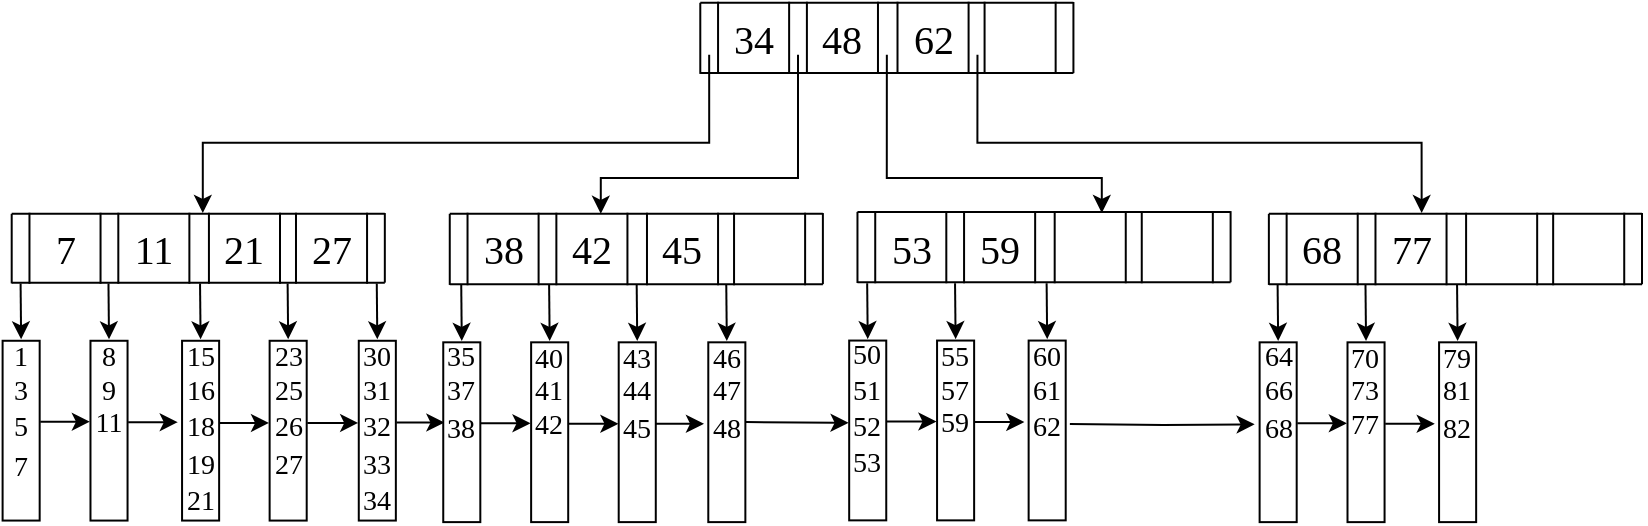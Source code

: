 <?xml version="1.0" encoding="UTF-8"?>
<mxfile version="23.0.2" type="browser">
  <diagram name="第 1 页" id="uVkd4KvrKCw7aUiNvQXj">
    <mxGraphModel dx="901" dy="629" grid="1" gridSize="10" guides="1" tooltips="1" connect="1" arrows="1" fold="1" page="1" pageScale="1" pageWidth="827" pageHeight="1169" math="0" shadow="0">
      <root>
        <mxCell id="0" />
        <mxCell id="1" parent="0" />
        <mxCell id="_YOE5mqV0CH9EQmjLfuh-642" value="" style="group" vertex="1" connectable="0" parent="1">
          <mxGeometry x="7" y="230" width="820" height="260.058" as="geometry" />
        </mxCell>
        <mxCell id="_YOE5mqV0CH9EQmjLfuh-383" value="&lt;font style=&quot;font-size: 20px;&quot; face=&quot;Times New Roman&quot;&gt;53&lt;/font&gt;" style="shape=partialRectangle;whiteSpace=wrap;html=1;top=0;bottom=0;fillColor=none;" vertex="1" parent="_YOE5mqV0CH9EQmjLfuh-642">
          <mxGeometry x="436.617" y="104.943" width="35.536" height="35.174" as="geometry" />
        </mxCell>
        <mxCell id="_YOE5mqV0CH9EQmjLfuh-384" value="&lt;font style=&quot;font-size: 20px;&quot; face=&quot;Times New Roman&quot;&gt;59&lt;/font&gt;" style="shape=partialRectangle;whiteSpace=wrap;html=1;top=0;bottom=0;fillColor=none;" vertex="1" parent="_YOE5mqV0CH9EQmjLfuh-642">
          <mxGeometry x="481.037" y="104.943" width="35.536" height="35.174" as="geometry" />
        </mxCell>
        <mxCell id="_YOE5mqV0CH9EQmjLfuh-385" value="" style="shape=partialRectangle;whiteSpace=wrap;html=1;top=0;bottom=0;fillColor=none;" vertex="1" parent="_YOE5mqV0CH9EQmjLfuh-642">
          <mxGeometry x="526.346" y="104.943" width="35.536" height="35.174" as="geometry" />
        </mxCell>
        <mxCell id="_YOE5mqV0CH9EQmjLfuh-386" value="" style="shape=partialRectangle;whiteSpace=wrap;html=1;top=0;bottom=0;fillColor=none;" vertex="1" parent="_YOE5mqV0CH9EQmjLfuh-642">
          <mxGeometry x="569.878" y="104.943" width="35.536" height="35.174" as="geometry" />
        </mxCell>
        <mxCell id="_YOE5mqV0CH9EQmjLfuh-387" value="" style="endArrow=none;html=1;rounded=0;exitX=0;exitY=0;exitDx=0;exitDy=0;entryX=1;entryY=0;entryDx=0;entryDy=0;" edge="1" parent="_YOE5mqV0CH9EQmjLfuh-642">
          <mxGeometry width="50" height="50" relative="1" as="geometry">
            <mxPoint x="427.733" y="104.943" as="sourcePoint" />
            <mxPoint x="614.298" y="104.943" as="targetPoint" />
          </mxGeometry>
        </mxCell>
        <mxCell id="_YOE5mqV0CH9EQmjLfuh-388" value="" style="endArrow=none;html=1;rounded=0;exitX=0;exitY=1;exitDx=0;exitDy=0;" edge="1" parent="_YOE5mqV0CH9EQmjLfuh-642">
          <mxGeometry width="50" height="50" relative="1" as="geometry">
            <mxPoint x="427.733" y="140.117" as="sourcePoint" />
            <mxPoint x="614.298" y="140.117" as="targetPoint" />
          </mxGeometry>
        </mxCell>
        <mxCell id="_YOE5mqV0CH9EQmjLfuh-389" value="" style="endArrow=none;html=1;rounded=0;" edge="1" parent="_YOE5mqV0CH9EQmjLfuh-642">
          <mxGeometry width="50" height="50" relative="1" as="geometry">
            <mxPoint x="427.733" y="104.943" as="sourcePoint" />
            <mxPoint x="427.733" y="140.5" as="targetPoint" />
          </mxGeometry>
        </mxCell>
        <mxCell id="_YOE5mqV0CH9EQmjLfuh-390" value="" style="endArrow=none;html=1;rounded=0;" edge="1" parent="_YOE5mqV0CH9EQmjLfuh-642">
          <mxGeometry width="50" height="50" relative="1" as="geometry">
            <mxPoint x="614.298" y="104.556" as="sourcePoint" />
            <mxPoint x="614.298" y="140.113" as="targetPoint" />
          </mxGeometry>
        </mxCell>
        <mxCell id="_YOE5mqV0CH9EQmjLfuh-391" value="&lt;font style=&quot;font-size: 20px;&quot; face=&quot;Times New Roman&quot;&gt;68&lt;/font&gt;" style="shape=partialRectangle;whiteSpace=wrap;html=1;top=0;bottom=0;fillColor=none;" vertex="1" parent="_YOE5mqV0CH9EQmjLfuh-642">
          <mxGeometry x="642.319" y="105.91" width="35.536" height="35.174" as="geometry" />
        </mxCell>
        <mxCell id="_YOE5mqV0CH9EQmjLfuh-392" value="&lt;font style=&quot;font-size: 20px;&quot; face=&quot;Times New Roman&quot;&gt;77&lt;/font&gt;" style="shape=partialRectangle;whiteSpace=wrap;html=1;top=0;bottom=0;fillColor=none;" vertex="1" parent="_YOE5mqV0CH9EQmjLfuh-642">
          <mxGeometry x="686.739" y="105.91" width="35.536" height="35.174" as="geometry" />
        </mxCell>
        <mxCell id="_YOE5mqV0CH9EQmjLfuh-393" value="" style="shape=partialRectangle;whiteSpace=wrap;html=1;top=0;bottom=0;fillColor=none;" vertex="1" parent="_YOE5mqV0CH9EQmjLfuh-642">
          <mxGeometry x="732.048" y="105.91" width="35.536" height="35.174" as="geometry" />
        </mxCell>
        <mxCell id="_YOE5mqV0CH9EQmjLfuh-394" value="" style="shape=partialRectangle;whiteSpace=wrap;html=1;top=0;bottom=0;fillColor=none;" vertex="1" parent="_YOE5mqV0CH9EQmjLfuh-642">
          <mxGeometry x="775.58" y="105.91" width="35.536" height="35.174" as="geometry" />
        </mxCell>
        <mxCell id="_YOE5mqV0CH9EQmjLfuh-395" value="" style="endArrow=none;html=1;rounded=0;exitX=0;exitY=0;exitDx=0;exitDy=0;entryX=1;entryY=0;entryDx=0;entryDy=0;" edge="1" parent="_YOE5mqV0CH9EQmjLfuh-642">
          <mxGeometry width="50" height="50" relative="1" as="geometry">
            <mxPoint x="633.434" y="105.91" as="sourcePoint" />
            <mxPoint x="820.0" y="105.91" as="targetPoint" />
          </mxGeometry>
        </mxCell>
        <mxCell id="_YOE5mqV0CH9EQmjLfuh-396" value="" style="endArrow=none;html=1;rounded=0;exitX=0;exitY=1;exitDx=0;exitDy=0;" edge="1" parent="_YOE5mqV0CH9EQmjLfuh-642">
          <mxGeometry width="50" height="50" relative="1" as="geometry">
            <mxPoint x="633.434" y="141.084" as="sourcePoint" />
            <mxPoint x="820.0" y="141.084" as="targetPoint" />
          </mxGeometry>
        </mxCell>
        <mxCell id="_YOE5mqV0CH9EQmjLfuh-397" value="" style="endArrow=none;html=1;rounded=0;" edge="1" parent="_YOE5mqV0CH9EQmjLfuh-642">
          <mxGeometry width="50" height="50" relative="1" as="geometry">
            <mxPoint x="633.434" y="105.91" as="sourcePoint" />
            <mxPoint x="633.434" y="141.467" as="targetPoint" />
          </mxGeometry>
        </mxCell>
        <mxCell id="_YOE5mqV0CH9EQmjLfuh-398" value="" style="endArrow=none;html=1;rounded=0;" edge="1" parent="_YOE5mqV0CH9EQmjLfuh-642">
          <mxGeometry width="50" height="50" relative="1" as="geometry">
            <mxPoint x="820.0" y="105.523" as="sourcePoint" />
            <mxPoint x="820.0" y="141.081" as="targetPoint" />
          </mxGeometry>
        </mxCell>
        <mxCell id="_YOE5mqV0CH9EQmjLfuh-399" style="edgeStyle=orthogonalEdgeStyle;rounded=0;orthogonalLoop=1;jettySize=auto;html=1;" edge="1" parent="_YOE5mqV0CH9EQmjLfuh-642">
          <mxGeometry relative="1" as="geometry">
            <mxPoint x="353.586" y="26.381" as="sourcePoint" />
            <mxPoint x="100.39" y="105.523" as="targetPoint" />
            <Array as="points">
              <mxPoint x="353.586" y="70.349" />
              <mxPoint x="100.39" y="70.349" />
              <mxPoint x="100.39" y="105.523" />
            </Array>
          </mxGeometry>
        </mxCell>
        <mxCell id="_YOE5mqV0CH9EQmjLfuh-400" style="edgeStyle=orthogonalEdgeStyle;rounded=0;orthogonalLoop=1;jettySize=auto;html=1;entryX=0.5;entryY=0;entryDx=0;entryDy=0;" edge="1" parent="_YOE5mqV0CH9EQmjLfuh-642">
          <mxGeometry relative="1" as="geometry">
            <mxPoint x="398.007" y="26.381" as="sourcePoint" />
            <mxPoint x="299.393" y="105.91" as="targetPoint" />
            <Array as="points">
              <mxPoint x="398.007" y="87.936" />
              <mxPoint x="299.393" y="87.936" />
            </Array>
          </mxGeometry>
        </mxCell>
        <mxCell id="_YOE5mqV0CH9EQmjLfuh-589" style="edgeStyle=orthogonalEdgeStyle;rounded=0;orthogonalLoop=1;jettySize=auto;html=1;exitX=1;exitY=0.25;exitDx=0;exitDy=0;entryX=0;entryY=0.25;entryDx=0;entryDy=0;" edge="1" parent="_YOE5mqV0CH9EQmjLfuh-642">
          <mxGeometry relative="1" as="geometry">
            <mxPoint x="197.226" y="210.274" as="sourcePoint" />
            <mxPoint x="221.213" y="211.048" as="targetPoint" />
          </mxGeometry>
        </mxCell>
        <mxCell id="_YOE5mqV0CH9EQmjLfuh-512" value="" style="rounded=0;whiteSpace=wrap;html=1;rotation=90;container=0;" vertex="1" parent="_YOE5mqV0CH9EQmjLfuh-642">
          <mxGeometry x="98.133" y="205.066" width="89.898" height="18.537" as="geometry" />
        </mxCell>
        <mxCell id="_YOE5mqV0CH9EQmjLfuh-513" value="&lt;font style=&quot;font-size: 14px;&quot; face=&quot;Times New Roman&quot;&gt;23&lt;/font&gt;" style="text;html=1;strokeColor=none;fillColor=none;align=center;verticalAlign=middle;whiteSpace=wrap;rounded=0;container=0;" vertex="1" parent="_YOE5mqV0CH9EQmjLfuh-642">
          <mxGeometry x="133.519" y="169.663" width="19.136" height="17.666" as="geometry" />
        </mxCell>
        <mxCell id="_YOE5mqV0CH9EQmjLfuh-514" value="&lt;font style=&quot;font-size: 14px;&quot; face=&quot;Times New Roman&quot;&gt;25&lt;/font&gt;" style="text;html=1;strokeColor=none;fillColor=none;align=center;verticalAlign=middle;whiteSpace=wrap;rounded=0;container=0;" vertex="1" parent="_YOE5mqV0CH9EQmjLfuh-642">
          <mxGeometry x="133.519" y="185.466" width="19.136" height="18.44" as="geometry" />
        </mxCell>
        <mxCell id="_YOE5mqV0CH9EQmjLfuh-515" value="" style="endArrow=classic;html=1;rounded=0;entryX=0.5;entryY=0;entryDx=0;entryDy=0;" edge="1" parent="_YOE5mqV0CH9EQmjLfuh-642">
          <mxGeometry width="50" height="50" relative="1" as="geometry">
            <mxPoint x="142.811" y="140.697" as="sourcePoint" />
            <mxPoint x="143.087" y="168.679" as="targetPoint" />
          </mxGeometry>
        </mxCell>
        <mxCell id="_YOE5mqV0CH9EQmjLfuh-516" value="&lt;font style=&quot;font-size: 14px;&quot; face=&quot;Times New Roman&quot;&gt;27&lt;/font&gt;" style="text;html=1;strokeColor=none;fillColor=none;align=center;verticalAlign=middle;whiteSpace=wrap;rounded=0;container=0;" vertex="1" parent="_YOE5mqV0CH9EQmjLfuh-642">
          <mxGeometry x="133.519" y="222.346" width="19.136" height="18.44" as="geometry" />
        </mxCell>
        <mxCell id="_YOE5mqV0CH9EQmjLfuh-517" value="&lt;font style=&quot;font-size: 14px;&quot; face=&quot;Times New Roman&quot;&gt;26&lt;/font&gt;" style="text;html=1;strokeColor=none;fillColor=none;align=center;verticalAlign=middle;whiteSpace=wrap;rounded=0;container=0;" vertex="1" parent="_YOE5mqV0CH9EQmjLfuh-642">
          <mxGeometry x="133.519" y="203.906" width="19.136" height="18.44" as="geometry" />
        </mxCell>
        <mxCell id="_YOE5mqV0CH9EQmjLfuh-534" value="" style="endArrow=classic;html=1;rounded=0;entryX=0;entryY=0.5;entryDx=0;entryDy=0;exitX=1;exitY=0.5;exitDx=0;exitDy=0;" edge="1" parent="_YOE5mqV0CH9EQmjLfuh-642">
          <mxGeometry width="50" height="50" relative="1" as="geometry">
            <mxPoint x="108.865" y="210.488" as="sourcePoint" />
            <mxPoint x="133.519" y="210.488" as="targetPoint" />
          </mxGeometry>
        </mxCell>
        <mxCell id="_YOE5mqV0CH9EQmjLfuh-535" value="" style="endArrow=classic;html=1;rounded=0;entryX=0;entryY=0.5;entryDx=0;entryDy=0;exitX=1;exitY=0.5;exitDx=0;exitDy=0;" edge="1" parent="_YOE5mqV0CH9EQmjLfuh-642">
          <mxGeometry width="50" height="50" relative="1" as="geometry">
            <mxPoint x="152.655" y="210.488" as="sourcePoint" />
            <mxPoint x="178.09" y="210.488" as="targetPoint" />
          </mxGeometry>
        </mxCell>
        <mxCell id="_YOE5mqV0CH9EQmjLfuh-366" value="&lt;font face=&quot;Times New Roman&quot; style=&quot;font-size: 20px;&quot;&gt;7&lt;/font&gt;" style="shape=partialRectangle;whiteSpace=wrap;html=1;top=0;bottom=0;fillColor=none;container=0;" vertex="1" parent="_YOE5mqV0CH9EQmjLfuh-642">
          <mxGeometry x="13.735" y="105.902" width="35.536" height="34.421" as="geometry" />
        </mxCell>
        <mxCell id="_YOE5mqV0CH9EQmjLfuh-367" value="&lt;font style=&quot;font-size: 20px;&quot; face=&quot;Times New Roman&quot;&gt;11&lt;/font&gt;" style="shape=partialRectangle;whiteSpace=wrap;html=1;top=0;bottom=0;fillColor=none;container=0;" vertex="1" parent="_YOE5mqV0CH9EQmjLfuh-642">
          <mxGeometry x="58.155" y="105.902" width="35.536" height="34.421" as="geometry" />
        </mxCell>
        <mxCell id="_YOE5mqV0CH9EQmjLfuh-368" value="&lt;font style=&quot;font-size: 20px;&quot; face=&quot;Times New Roman&quot;&gt;21&lt;/font&gt;" style="shape=partialRectangle;whiteSpace=wrap;html=1;top=0;bottom=0;fillColor=none;container=0;" vertex="1" parent="_YOE5mqV0CH9EQmjLfuh-642">
          <mxGeometry x="103.464" y="105.902" width="35.536" height="34.421" as="geometry" />
        </mxCell>
        <mxCell id="_YOE5mqV0CH9EQmjLfuh-369" value="&lt;font face=&quot;Times New Roman&quot; style=&quot;font-size: 20px;&quot;&gt;27&lt;/font&gt;" style="shape=partialRectangle;whiteSpace=wrap;html=1;top=0;bottom=0;fillColor=none;container=0;" vertex="1" parent="_YOE5mqV0CH9EQmjLfuh-642">
          <mxGeometry x="146.996" y="105.902" width="35.536" height="34.421" as="geometry" />
        </mxCell>
        <mxCell id="_YOE5mqV0CH9EQmjLfuh-370" value="" style="endArrow=none;html=1;rounded=0;exitX=0;exitY=0;exitDx=0;exitDy=0;entryX=1;entryY=0;entryDx=0;entryDy=0;" edge="1" parent="_YOE5mqV0CH9EQmjLfuh-642">
          <mxGeometry width="50" height="50" relative="1" as="geometry">
            <mxPoint x="4.851" y="105.902" as="sourcePoint" />
            <mxPoint x="191.416" y="105.902" as="targetPoint" />
          </mxGeometry>
        </mxCell>
        <mxCell id="_YOE5mqV0CH9EQmjLfuh-371" value="" style="endArrow=none;html=1;rounded=0;exitX=0;exitY=1;exitDx=0;exitDy=0;" edge="1" parent="_YOE5mqV0CH9EQmjLfuh-642">
          <mxGeometry width="50" height="50" relative="1" as="geometry">
            <mxPoint x="4.851" y="140.322" as="sourcePoint" />
            <mxPoint x="191.416" y="140.322" as="targetPoint" />
          </mxGeometry>
        </mxCell>
        <mxCell id="_YOE5mqV0CH9EQmjLfuh-372" value="" style="endArrow=none;html=1;rounded=0;" edge="1" parent="_YOE5mqV0CH9EQmjLfuh-642">
          <mxGeometry width="50" height="50" relative="1" as="geometry">
            <mxPoint x="4.851" y="105.902" as="sourcePoint" />
            <mxPoint x="4.851" y="140.697" as="targetPoint" />
          </mxGeometry>
        </mxCell>
        <mxCell id="_YOE5mqV0CH9EQmjLfuh-373" value="" style="endArrow=none;html=1;rounded=0;" edge="1" parent="_YOE5mqV0CH9EQmjLfuh-642">
          <mxGeometry width="50" height="50" relative="1" as="geometry">
            <mxPoint x="191.416" y="105.523" as="sourcePoint" />
            <mxPoint x="191.416" y="140.319" as="targetPoint" />
          </mxGeometry>
        </mxCell>
        <mxCell id="_YOE5mqV0CH9EQmjLfuh-520" value="" style="rounded=0;whiteSpace=wrap;html=1;rotation=90;container=0;" vertex="1" parent="_YOE5mqV0CH9EQmjLfuh-642">
          <mxGeometry x="142.705" y="205.066" width="89.898" height="18.537" as="geometry" />
        </mxCell>
        <mxCell id="_YOE5mqV0CH9EQmjLfuh-521" value="&lt;font style=&quot;font-size: 14px;&quot; face=&quot;Times New Roman&quot;&gt;30&lt;/font&gt;" style="text;html=1;strokeColor=none;fillColor=none;align=center;verticalAlign=middle;whiteSpace=wrap;rounded=0;container=0;" vertex="1" parent="_YOE5mqV0CH9EQmjLfuh-642">
          <mxGeometry x="178.09" y="169.663" width="19.136" height="17.666" as="geometry" />
        </mxCell>
        <mxCell id="_YOE5mqV0CH9EQmjLfuh-522" value="&lt;font style=&quot;font-size: 14px;&quot; face=&quot;Times New Roman&quot;&gt;31&lt;/font&gt;" style="text;html=1;strokeColor=none;fillColor=none;align=center;verticalAlign=middle;whiteSpace=wrap;rounded=0;container=0;" vertex="1" parent="_YOE5mqV0CH9EQmjLfuh-642">
          <mxGeometry x="178.09" y="185.466" width="19.136" height="18.44" as="geometry" />
        </mxCell>
        <mxCell id="_YOE5mqV0CH9EQmjLfuh-523" value="" style="endArrow=classic;html=1;rounded=0;entryX=0.5;entryY=0;entryDx=0;entryDy=0;" edge="1" parent="_YOE5mqV0CH9EQmjLfuh-642">
          <mxGeometry width="50" height="50" relative="1" as="geometry">
            <mxPoint x="187.383" y="140.697" as="sourcePoint" />
            <mxPoint x="187.658" y="168.679" as="targetPoint" />
          </mxGeometry>
        </mxCell>
        <mxCell id="_YOE5mqV0CH9EQmjLfuh-524" value="&lt;font style=&quot;font-size: 14px;&quot; face=&quot;Times New Roman&quot;&gt;33&lt;/font&gt;" style="text;html=1;strokeColor=none;fillColor=none;align=center;verticalAlign=middle;whiteSpace=wrap;rounded=0;container=0;" vertex="1" parent="_YOE5mqV0CH9EQmjLfuh-642">
          <mxGeometry x="178.09" y="222.346" width="19.136" height="18.44" as="geometry" />
        </mxCell>
        <mxCell id="_YOE5mqV0CH9EQmjLfuh-525" value="&lt;font style=&quot;font-size: 14px;&quot; face=&quot;Times New Roman&quot;&gt;32&lt;/font&gt;" style="text;html=1;strokeColor=none;fillColor=none;align=center;verticalAlign=middle;whiteSpace=wrap;rounded=0;container=0;" vertex="1" parent="_YOE5mqV0CH9EQmjLfuh-642">
          <mxGeometry x="178.09" y="203.906" width="19.136" height="18.44" as="geometry" />
        </mxCell>
        <mxCell id="_YOE5mqV0CH9EQmjLfuh-526" value="&lt;font style=&quot;font-size: 14px;&quot; face=&quot;Times New Roman&quot;&gt;34&lt;/font&gt;" style="text;html=1;strokeColor=none;fillColor=none;align=center;verticalAlign=middle;whiteSpace=wrap;rounded=0;container=0;" vertex="1" parent="_YOE5mqV0CH9EQmjLfuh-642">
          <mxGeometry x="178.09" y="240.786" width="19.136" height="18.44" as="geometry" />
        </mxCell>
        <mxCell id="_YOE5mqV0CH9EQmjLfuh-531" value="" style="endArrow=classic;html=1;rounded=0;entryX=0;entryY=0.75;entryDx=0;entryDy=0;exitX=1;exitY=0.75;exitDx=0;exitDy=0;" edge="1" parent="_YOE5mqV0CH9EQmjLfuh-642">
          <mxGeometry width="50" height="50" relative="1" as="geometry">
            <mxPoint x="19.136" y="209.848" as="sourcePoint" />
            <mxPoint x="43.941" y="209.848" as="targetPoint" />
          </mxGeometry>
        </mxCell>
        <mxCell id="_YOE5mqV0CH9EQmjLfuh-533" value="" style="endArrow=classic;html=1;rounded=0;entryX=0;entryY=0.75;entryDx=0;entryDy=0;exitX=1;exitY=0.75;exitDx=0;exitDy=0;" edge="1" parent="_YOE5mqV0CH9EQmjLfuh-642">
          <mxGeometry width="50" height="50" relative="1" as="geometry">
            <mxPoint x="63.077" y="210.103" as="sourcePoint" />
            <mxPoint x="87.881" y="210.103" as="targetPoint" />
          </mxGeometry>
        </mxCell>
        <mxCell id="_YOE5mqV0CH9EQmjLfuh-421" value="" style="rounded=0;whiteSpace=wrap;html=1;rotation=90;container=0;" vertex="1" parent="_YOE5mqV0CH9EQmjLfuh-642">
          <mxGeometry x="-35.385" y="205.066" width="89.898" height="18.537" as="geometry" />
        </mxCell>
        <mxCell id="_YOE5mqV0CH9EQmjLfuh-423" value="&lt;font style=&quot;font-size: 14px;&quot; face=&quot;Times New Roman&quot;&gt;1&lt;/font&gt;" style="text;html=1;strokeColor=none;fillColor=none;align=center;verticalAlign=middle;whiteSpace=wrap;rounded=0;container=0;" vertex="1" parent="_YOE5mqV0CH9EQmjLfuh-642">
          <mxGeometry y="169.663" width="19.136" height="17.666" as="geometry" />
        </mxCell>
        <mxCell id="_YOE5mqV0CH9EQmjLfuh-424" value="&lt;font style=&quot;font-size: 14px;&quot; face=&quot;Times New Roman&quot;&gt;3&lt;/font&gt;" style="text;html=1;strokeColor=none;fillColor=none;align=center;verticalAlign=middle;whiteSpace=wrap;rounded=0;container=0;" vertex="1" parent="_YOE5mqV0CH9EQmjLfuh-642">
          <mxGeometry y="185.466" width="19.136" height="18.44" as="geometry" />
        </mxCell>
        <mxCell id="_YOE5mqV0CH9EQmjLfuh-474" value="" style="endArrow=classic;html=1;rounded=0;entryX=0.5;entryY=0;entryDx=0;entryDy=0;" edge="1" parent="_YOE5mqV0CH9EQmjLfuh-642">
          <mxGeometry width="50" height="50" relative="1" as="geometry">
            <mxPoint x="9.293" y="140.697" as="sourcePoint" />
            <mxPoint x="9.568" y="168.679" as="targetPoint" />
          </mxGeometry>
        </mxCell>
        <mxCell id="_YOE5mqV0CH9EQmjLfuh-483" value="&lt;font style=&quot;font-size: 14px;&quot; face=&quot;Times New Roman&quot;&gt;5&lt;/font&gt;" style="text;html=1;strokeColor=none;fillColor=none;align=center;verticalAlign=middle;whiteSpace=wrap;rounded=0;container=0;" vertex="1" parent="_YOE5mqV0CH9EQmjLfuh-642">
          <mxGeometry y="203.906" width="19.136" height="18.44" as="geometry" />
        </mxCell>
        <mxCell id="_YOE5mqV0CH9EQmjLfuh-504" value="" style="rounded=0;whiteSpace=wrap;html=1;rotation=90;container=0;" vertex="1" parent="_YOE5mqV0CH9EQmjLfuh-642">
          <mxGeometry x="8.555" y="205.066" width="89.898" height="18.537" as="geometry" />
        </mxCell>
        <mxCell id="_YOE5mqV0CH9EQmjLfuh-505" value="&lt;font face=&quot;Times New Roman&quot;&gt;&lt;span style=&quot;font-size: 14px;&quot;&gt;8&lt;/span&gt;&lt;/font&gt;" style="text;html=1;strokeColor=none;fillColor=none;align=center;verticalAlign=middle;whiteSpace=wrap;rounded=0;container=0;" vertex="1" parent="_YOE5mqV0CH9EQmjLfuh-642">
          <mxGeometry x="43.941" y="169.663" width="19.136" height="17.666" as="geometry" />
        </mxCell>
        <mxCell id="_YOE5mqV0CH9EQmjLfuh-506" value="&lt;font style=&quot;font-size: 14px;&quot; face=&quot;Times New Roman&quot;&gt;9&lt;/font&gt;" style="text;html=1;strokeColor=none;fillColor=none;align=center;verticalAlign=middle;whiteSpace=wrap;rounded=0;container=0;" vertex="1" parent="_YOE5mqV0CH9EQmjLfuh-642">
          <mxGeometry x="43.941" y="185.466" width="19.136" height="18.44" as="geometry" />
        </mxCell>
        <mxCell id="_YOE5mqV0CH9EQmjLfuh-507" value="" style="endArrow=classic;html=1;rounded=0;entryX=0.5;entryY=0;entryDx=0;entryDy=0;" edge="1" parent="_YOE5mqV0CH9EQmjLfuh-642">
          <mxGeometry width="50" height="50" relative="1" as="geometry">
            <mxPoint x="53.233" y="140.697" as="sourcePoint" />
            <mxPoint x="53.509" y="168.679" as="targetPoint" />
          </mxGeometry>
        </mxCell>
        <mxCell id="_YOE5mqV0CH9EQmjLfuh-509" value="&lt;font face=&quot;Times New Roman&quot;&gt;&lt;span style=&quot;font-size: 14px;&quot;&gt;11&lt;/span&gt;&lt;/font&gt;" style="text;html=1;strokeColor=none;fillColor=none;align=center;verticalAlign=middle;whiteSpace=wrap;rounded=0;container=0;" vertex="1" parent="_YOE5mqV0CH9EQmjLfuh-642">
          <mxGeometry x="43.941" y="202.253" width="19.136" height="17.587" as="geometry" />
        </mxCell>
        <mxCell id="_YOE5mqV0CH9EQmjLfuh-496" value="" style="rounded=0;whiteSpace=wrap;html=1;rotation=90;container=0;" vertex="1" parent="_YOE5mqV0CH9EQmjLfuh-642">
          <mxGeometry x="54.344" y="205.066" width="89.898" height="18.537" as="geometry" />
        </mxCell>
        <mxCell id="_YOE5mqV0CH9EQmjLfuh-497" value="&lt;font style=&quot;font-size: 14px;&quot; face=&quot;Times New Roman&quot;&gt;15&lt;/font&gt;" style="text;html=1;strokeColor=none;fillColor=none;align=center;verticalAlign=middle;whiteSpace=wrap;rounded=0;container=0;" vertex="1" parent="_YOE5mqV0CH9EQmjLfuh-642">
          <mxGeometry x="89.729" y="169.663" width="19.136" height="17.666" as="geometry" />
        </mxCell>
        <mxCell id="_YOE5mqV0CH9EQmjLfuh-498" value="&lt;font style=&quot;font-size: 14px;&quot; face=&quot;Times New Roman&quot;&gt;16&lt;/font&gt;" style="text;html=1;strokeColor=none;fillColor=none;align=center;verticalAlign=middle;whiteSpace=wrap;rounded=0;container=0;" vertex="1" parent="_YOE5mqV0CH9EQmjLfuh-642">
          <mxGeometry x="89.729" y="185.466" width="19.136" height="18.44" as="geometry" />
        </mxCell>
        <mxCell id="_YOE5mqV0CH9EQmjLfuh-499" value="" style="endArrow=classic;html=1;rounded=0;entryX=0.5;entryY=0;entryDx=0;entryDy=0;" edge="1" parent="_YOE5mqV0CH9EQmjLfuh-642">
          <mxGeometry width="50" height="50" relative="1" as="geometry">
            <mxPoint x="99.022" y="140.697" as="sourcePoint" />
            <mxPoint x="99.297" y="168.679" as="targetPoint" />
          </mxGeometry>
        </mxCell>
        <mxCell id="_YOE5mqV0CH9EQmjLfuh-500" value="&lt;font style=&quot;font-size: 14px;&quot; face=&quot;Times New Roman&quot;&gt;19&lt;/font&gt;" style="text;html=1;strokeColor=none;fillColor=none;align=center;verticalAlign=middle;whiteSpace=wrap;rounded=0;container=0;" vertex="1" parent="_YOE5mqV0CH9EQmjLfuh-642">
          <mxGeometry x="89.729" y="222.346" width="19.136" height="18.44" as="geometry" />
        </mxCell>
        <mxCell id="_YOE5mqV0CH9EQmjLfuh-501" value="&lt;font face=&quot;Times New Roman&quot;&gt;&lt;span style=&quot;font-size: 14px;&quot;&gt;18&lt;/span&gt;&lt;/font&gt;" style="text;html=1;strokeColor=none;fillColor=none;align=center;verticalAlign=middle;whiteSpace=wrap;rounded=0;container=0;" vertex="1" parent="_YOE5mqV0CH9EQmjLfuh-642">
          <mxGeometry x="89.729" y="203.906" width="19.136" height="18.44" as="geometry" />
        </mxCell>
        <mxCell id="_YOE5mqV0CH9EQmjLfuh-502" value="&lt;font style=&quot;font-size: 14px;&quot; face=&quot;Times New Roman&quot;&gt;21&lt;/font&gt;" style="text;html=1;strokeColor=none;fillColor=none;align=center;verticalAlign=middle;whiteSpace=wrap;rounded=0;container=0;" vertex="1" parent="_YOE5mqV0CH9EQmjLfuh-642">
          <mxGeometry x="89.729" y="240.786" width="19.136" height="18.44" as="geometry" />
        </mxCell>
        <mxCell id="_YOE5mqV0CH9EQmjLfuh-375" value="&lt;font style=&quot;font-size: 20px;&quot; face=&quot;Times New Roman&quot;&gt;38&lt;/font&gt;" style="shape=partialRectangle;whiteSpace=wrap;html=1;top=0;bottom=0;fillColor=none;" vertex="1" parent="_YOE5mqV0CH9EQmjLfuh-642">
          <mxGeometry x="232.763" y="105.91" width="35.536" height="35.174" as="geometry" />
        </mxCell>
        <mxCell id="_YOE5mqV0CH9EQmjLfuh-376" value="&lt;font style=&quot;font-size: 20px;&quot; face=&quot;Times New Roman&quot;&gt;42&lt;/font&gt;" style="shape=partialRectangle;whiteSpace=wrap;html=1;top=0;bottom=0;fillColor=none;" vertex="1" parent="_YOE5mqV0CH9EQmjLfuh-642">
          <mxGeometry x="277.183" y="105.91" width="35.536" height="35.174" as="geometry" />
        </mxCell>
        <mxCell id="_YOE5mqV0CH9EQmjLfuh-377" value="&lt;font style=&quot;font-size: 20px;&quot; face=&quot;Times New Roman&quot;&gt;45&lt;/font&gt;" style="shape=partialRectangle;whiteSpace=wrap;html=1;top=0;bottom=0;fillColor=none;" vertex="1" parent="_YOE5mqV0CH9EQmjLfuh-642">
          <mxGeometry x="322.492" y="105.91" width="35.536" height="35.174" as="geometry" />
        </mxCell>
        <mxCell id="_YOE5mqV0CH9EQmjLfuh-378" value="" style="shape=partialRectangle;whiteSpace=wrap;html=1;top=0;bottom=0;fillColor=none;" vertex="1" parent="_YOE5mqV0CH9EQmjLfuh-642">
          <mxGeometry x="366.024" y="105.91" width="35.536" height="35.174" as="geometry" />
        </mxCell>
        <mxCell id="_YOE5mqV0CH9EQmjLfuh-379" value="" style="endArrow=none;html=1;rounded=0;exitX=0;exitY=0;exitDx=0;exitDy=0;entryX=1;entryY=0;entryDx=0;entryDy=0;" edge="1" parent="_YOE5mqV0CH9EQmjLfuh-642">
          <mxGeometry width="50" height="50" relative="1" as="geometry">
            <mxPoint x="223.879" y="105.91" as="sourcePoint" />
            <mxPoint x="410.444" y="105.91" as="targetPoint" />
          </mxGeometry>
        </mxCell>
        <mxCell id="_YOE5mqV0CH9EQmjLfuh-380" value="" style="endArrow=none;html=1;rounded=0;exitX=0;exitY=1;exitDx=0;exitDy=0;" edge="1" parent="_YOE5mqV0CH9EQmjLfuh-642">
          <mxGeometry width="50" height="50" relative="1" as="geometry">
            <mxPoint x="223.879" y="141.084" as="sourcePoint" />
            <mxPoint x="410.444" y="141.084" as="targetPoint" />
          </mxGeometry>
        </mxCell>
        <mxCell id="_YOE5mqV0CH9EQmjLfuh-381" value="" style="endArrow=none;html=1;rounded=0;" edge="1" parent="_YOE5mqV0CH9EQmjLfuh-642">
          <mxGeometry width="50" height="50" relative="1" as="geometry">
            <mxPoint x="223.879" y="105.91" as="sourcePoint" />
            <mxPoint x="223.879" y="141.467" as="targetPoint" />
          </mxGeometry>
        </mxCell>
        <mxCell id="_YOE5mqV0CH9EQmjLfuh-382" value="" style="endArrow=none;html=1;rounded=0;" edge="1" parent="_YOE5mqV0CH9EQmjLfuh-642">
          <mxGeometry width="50" height="50" relative="1" as="geometry">
            <mxPoint x="410.444" y="105.523" as="sourcePoint" />
            <mxPoint x="410.444" y="141.081" as="targetPoint" />
          </mxGeometry>
        </mxCell>
        <mxCell id="_YOE5mqV0CH9EQmjLfuh-581" value="" style="endArrow=classic;html=1;rounded=0;entryX=0;entryY=0.75;entryDx=0;entryDy=0;exitX=1;exitY=0.75;exitDx=0;exitDy=0;" edge="1" parent="_YOE5mqV0CH9EQmjLfuh-642">
          <mxGeometry width="50" height="50" relative="1" as="geometry">
            <mxPoint x="239.461" y="210.622" as="sourcePoint" />
            <mxPoint x="264.266" y="210.622" as="targetPoint" />
          </mxGeometry>
        </mxCell>
        <mxCell id="_YOE5mqV0CH9EQmjLfuh-561" value="" style="rounded=0;whiteSpace=wrap;html=1;rotation=90;container=0;" vertex="1" parent="_YOE5mqV0CH9EQmjLfuh-642">
          <mxGeometry x="184.94" y="205.84" width="89.898" height="18.537" as="geometry" />
        </mxCell>
        <mxCell id="_YOE5mqV0CH9EQmjLfuh-562" value="&lt;font style=&quot;font-size: 14px;&quot; face=&quot;Times New Roman&quot;&gt;35&lt;/font&gt;" style="text;html=1;strokeColor=none;fillColor=none;align=center;verticalAlign=middle;whiteSpace=wrap;rounded=0;container=0;" vertex="1" parent="_YOE5mqV0CH9EQmjLfuh-642">
          <mxGeometry x="220.325" y="170.437" width="19.136" height="15.002" as="geometry" />
        </mxCell>
        <mxCell id="_YOE5mqV0CH9EQmjLfuh-563" value="&lt;font style=&quot;font-size: 14px;&quot; face=&quot;Times New Roman&quot;&gt;37&lt;/font&gt;" style="text;html=1;strokeColor=none;fillColor=none;align=center;verticalAlign=middle;whiteSpace=wrap;rounded=0;container=0;" vertex="1" parent="_YOE5mqV0CH9EQmjLfuh-642">
          <mxGeometry x="220.325" y="186.239" width="19.136" height="18.44" as="geometry" />
        </mxCell>
        <mxCell id="_YOE5mqV0CH9EQmjLfuh-564" value="" style="endArrow=classic;html=1;rounded=0;entryX=0.5;entryY=0;entryDx=0;entryDy=0;" edge="1" parent="_YOE5mqV0CH9EQmjLfuh-642">
          <mxGeometry width="50" height="50" relative="1" as="geometry">
            <mxPoint x="229.618" y="141.471" as="sourcePoint" />
            <mxPoint x="229.893" y="169.452" as="targetPoint" />
          </mxGeometry>
        </mxCell>
        <mxCell id="_YOE5mqV0CH9EQmjLfuh-565" value="&lt;font face=&quot;Times New Roman&quot;&gt;&lt;span style=&quot;font-size: 14px;&quot;&gt;38&lt;/span&gt;&lt;/font&gt;" style="text;html=1;strokeColor=none;fillColor=none;align=center;verticalAlign=middle;whiteSpace=wrap;rounded=0;container=0;" vertex="1" parent="_YOE5mqV0CH9EQmjLfuh-642">
          <mxGeometry x="220.325" y="204.68" width="19.136" height="18.44" as="geometry" />
        </mxCell>
        <mxCell id="_YOE5mqV0CH9EQmjLfuh-567" value="" style="rounded=0;whiteSpace=wrap;html=1;rotation=90;container=0;" vertex="1" parent="_YOE5mqV0CH9EQmjLfuh-642">
          <mxGeometry x="228.88" y="205.84" width="89.898" height="18.537" as="geometry" />
        </mxCell>
        <mxCell id="_YOE5mqV0CH9EQmjLfuh-568" value="&lt;font face=&quot;Times New Roman&quot;&gt;&lt;span style=&quot;font-size: 14px;&quot;&gt;40&lt;/span&gt;&lt;/font&gt;" style="text;html=1;strokeColor=none;fillColor=none;align=center;verticalAlign=middle;whiteSpace=wrap;rounded=0;container=0;" vertex="1" parent="_YOE5mqV0CH9EQmjLfuh-642">
          <mxGeometry x="264.266" y="170.437" width="19.136" height="17.666" as="geometry" />
        </mxCell>
        <mxCell id="_YOE5mqV0CH9EQmjLfuh-569" value="&lt;font style=&quot;font-size: 14px;&quot; face=&quot;Times New Roman&quot;&gt;41&lt;/font&gt;" style="text;html=1;strokeColor=none;fillColor=none;align=center;verticalAlign=middle;whiteSpace=wrap;rounded=0;container=0;" vertex="1" parent="_YOE5mqV0CH9EQmjLfuh-642">
          <mxGeometry x="264.266" y="186.239" width="19.136" height="18.44" as="geometry" />
        </mxCell>
        <mxCell id="_YOE5mqV0CH9EQmjLfuh-570" value="" style="endArrow=classic;html=1;rounded=0;entryX=0.5;entryY=0;entryDx=0;entryDy=0;" edge="1" parent="_YOE5mqV0CH9EQmjLfuh-642">
          <mxGeometry width="50" height="50" relative="1" as="geometry">
            <mxPoint x="273.558" y="141.471" as="sourcePoint" />
            <mxPoint x="273.834" y="169.452" as="targetPoint" />
          </mxGeometry>
        </mxCell>
        <mxCell id="_YOE5mqV0CH9EQmjLfuh-571" value="&lt;font face=&quot;Times New Roman&quot;&gt;&lt;span style=&quot;font-size: 14px;&quot;&gt;42&lt;/span&gt;&lt;/font&gt;" style="text;html=1;strokeColor=none;fillColor=none;align=center;verticalAlign=middle;whiteSpace=wrap;rounded=0;container=0;" vertex="1" parent="_YOE5mqV0CH9EQmjLfuh-642">
          <mxGeometry x="264.266" y="203.026" width="19.136" height="17.587" as="geometry" />
        </mxCell>
        <mxCell id="_YOE5mqV0CH9EQmjLfuh-615" value="" style="group" vertex="1" connectable="0" parent="_YOE5mqV0CH9EQmjLfuh-642">
          <mxGeometry x="331.376" y="140.592" width="200.78" height="119.466" as="geometry" />
        </mxCell>
        <mxCell id="_YOE5mqV0CH9EQmjLfuh-593" value="" style="group" vertex="1" connectable="0" parent="_YOE5mqV0CH9EQmjLfuh-615">
          <mxGeometry x="91.915" width="108.865" height="118.529" as="geometry" />
        </mxCell>
        <mxCell id="_YOE5mqV0CH9EQmjLfuh-594" value="" style="endArrow=classic;html=1;rounded=0;entryX=0;entryY=0.75;entryDx=0;entryDy=0;exitX=1;exitY=0.75;exitDx=0;exitDy=0;" edge="1" parent="_YOE5mqV0CH9EQmjLfuh-593">
          <mxGeometry width="50" height="50" relative="1" as="geometry">
            <mxPoint x="19.136" y="69.151" as="sourcePoint" />
            <mxPoint x="43.941" y="69.151" as="targetPoint" />
          </mxGeometry>
        </mxCell>
        <mxCell id="_YOE5mqV0CH9EQmjLfuh-595" value="" style="endArrow=classic;html=1;rounded=0;entryX=0;entryY=0.75;entryDx=0;entryDy=0;exitX=1;exitY=0.75;exitDx=0;exitDy=0;" edge="1" parent="_YOE5mqV0CH9EQmjLfuh-593">
          <mxGeometry width="50" height="50" relative="1" as="geometry">
            <mxPoint x="63.077" y="69.406" as="sourcePoint" />
            <mxPoint x="87.881" y="69.406" as="targetPoint" />
          </mxGeometry>
        </mxCell>
        <mxCell id="_YOE5mqV0CH9EQmjLfuh-596" value="" style="rounded=0;whiteSpace=wrap;html=1;rotation=90;container=0;" vertex="1" parent="_YOE5mqV0CH9EQmjLfuh-593">
          <mxGeometry x="-35.385" y="64.369" width="89.898" height="18.537" as="geometry" />
        </mxCell>
        <mxCell id="_YOE5mqV0CH9EQmjLfuh-597" value="&lt;font style=&quot;font-size: 14px;&quot; face=&quot;Times New Roman&quot;&gt;50&lt;/font&gt;" style="text;html=1;strokeColor=none;fillColor=none;align=center;verticalAlign=middle;whiteSpace=wrap;rounded=0;container=0;" vertex="1" parent="_YOE5mqV0CH9EQmjLfuh-593">
          <mxGeometry y="28.966" width="19.136" height="15.002" as="geometry" />
        </mxCell>
        <mxCell id="_YOE5mqV0CH9EQmjLfuh-598" value="&lt;font style=&quot;font-size: 14px;&quot; face=&quot;Times New Roman&quot;&gt;51&lt;/font&gt;" style="text;html=1;strokeColor=none;fillColor=none;align=center;verticalAlign=middle;whiteSpace=wrap;rounded=0;container=0;" vertex="1" parent="_YOE5mqV0CH9EQmjLfuh-593">
          <mxGeometry y="44.768" width="19.136" height="18.44" as="geometry" />
        </mxCell>
        <mxCell id="_YOE5mqV0CH9EQmjLfuh-599" value="" style="endArrow=classic;html=1;rounded=0;entryX=0.5;entryY=0;entryDx=0;entryDy=0;" edge="1" parent="_YOE5mqV0CH9EQmjLfuh-593">
          <mxGeometry width="50" height="50" relative="1" as="geometry">
            <mxPoint x="9.293" as="sourcePoint" />
            <mxPoint x="9.568" y="27.981" as="targetPoint" />
          </mxGeometry>
        </mxCell>
        <mxCell id="_YOE5mqV0CH9EQmjLfuh-600" value="&lt;font face=&quot;Times New Roman&quot;&gt;&lt;span style=&quot;font-size: 14px;&quot;&gt;52&lt;/span&gt;&lt;/font&gt;" style="text;html=1;strokeColor=none;fillColor=none;align=center;verticalAlign=middle;whiteSpace=wrap;rounded=0;container=0;" vertex="1" parent="_YOE5mqV0CH9EQmjLfuh-593">
          <mxGeometry y="63.208" width="19.136" height="18.44" as="geometry" />
        </mxCell>
        <mxCell id="_YOE5mqV0CH9EQmjLfuh-601" value="" style="rounded=0;whiteSpace=wrap;html=1;rotation=90;container=0;" vertex="1" parent="_YOE5mqV0CH9EQmjLfuh-593">
          <mxGeometry x="8.555" y="64.369" width="89.898" height="18.537" as="geometry" />
        </mxCell>
        <mxCell id="_YOE5mqV0CH9EQmjLfuh-602" value="&lt;font face=&quot;Times New Roman&quot;&gt;&lt;span style=&quot;font-size: 14px;&quot;&gt;55&lt;/span&gt;&lt;/font&gt;" style="text;html=1;strokeColor=none;fillColor=none;align=center;verticalAlign=middle;whiteSpace=wrap;rounded=0;container=0;" vertex="1" parent="_YOE5mqV0CH9EQmjLfuh-593">
          <mxGeometry x="43.941" y="28.966" width="19.136" height="17.666" as="geometry" />
        </mxCell>
        <mxCell id="_YOE5mqV0CH9EQmjLfuh-603" value="&lt;font face=&quot;Times New Roman&quot;&gt;&lt;span style=&quot;font-size: 14px;&quot;&gt;57&lt;/span&gt;&lt;/font&gt;" style="text;html=1;strokeColor=none;fillColor=none;align=center;verticalAlign=middle;whiteSpace=wrap;rounded=0;container=0;" vertex="1" parent="_YOE5mqV0CH9EQmjLfuh-593">
          <mxGeometry x="43.941" y="44.768" width="19.136" height="18.44" as="geometry" />
        </mxCell>
        <mxCell id="_YOE5mqV0CH9EQmjLfuh-604" value="" style="endArrow=classic;html=1;rounded=0;entryX=0.5;entryY=0;entryDx=0;entryDy=0;" edge="1" parent="_YOE5mqV0CH9EQmjLfuh-593">
          <mxGeometry width="50" height="50" relative="1" as="geometry">
            <mxPoint x="53.233" as="sourcePoint" />
            <mxPoint x="53.509" y="27.981" as="targetPoint" />
          </mxGeometry>
        </mxCell>
        <mxCell id="_YOE5mqV0CH9EQmjLfuh-605" value="&lt;font face=&quot;Times New Roman&quot;&gt;&lt;span style=&quot;font-size: 14px;&quot;&gt;59&lt;/span&gt;&lt;/font&gt;" style="text;html=1;strokeColor=none;fillColor=none;align=center;verticalAlign=middle;whiteSpace=wrap;rounded=0;container=0;" vertex="1" parent="_YOE5mqV0CH9EQmjLfuh-593">
          <mxGeometry x="43.941" y="61.555" width="19.136" height="17.587" as="geometry" />
        </mxCell>
        <mxCell id="_YOE5mqV0CH9EQmjLfuh-606" value="" style="rounded=0;whiteSpace=wrap;html=1;rotation=90;container=0;" vertex="1" parent="_YOE5mqV0CH9EQmjLfuh-593">
          <mxGeometry x="54.344" y="64.369" width="89.898" height="18.537" as="geometry" />
        </mxCell>
        <mxCell id="_YOE5mqV0CH9EQmjLfuh-607" value="&lt;font style=&quot;font-size: 14px;&quot; face=&quot;Times New Roman&quot;&gt;60&lt;/font&gt;" style="text;html=1;strokeColor=none;fillColor=none;align=center;verticalAlign=middle;whiteSpace=wrap;rounded=0;container=0;" vertex="1" parent="_YOE5mqV0CH9EQmjLfuh-593">
          <mxGeometry x="89.729" y="28.966" width="19.136" height="17.666" as="geometry" />
        </mxCell>
        <mxCell id="_YOE5mqV0CH9EQmjLfuh-608" value="&lt;font face=&quot;Times New Roman&quot;&gt;&lt;span style=&quot;font-size: 14px;&quot;&gt;61&lt;/span&gt;&lt;/font&gt;" style="text;html=1;strokeColor=none;fillColor=none;align=center;verticalAlign=middle;whiteSpace=wrap;rounded=0;container=0;" vertex="1" parent="_YOE5mqV0CH9EQmjLfuh-593">
          <mxGeometry x="89.729" y="44.768" width="19.136" height="18.44" as="geometry" />
        </mxCell>
        <mxCell id="_YOE5mqV0CH9EQmjLfuh-609" value="" style="endArrow=classic;html=1;rounded=0;entryX=0.5;entryY=0;entryDx=0;entryDy=0;" edge="1" parent="_YOE5mqV0CH9EQmjLfuh-593">
          <mxGeometry width="50" height="50" relative="1" as="geometry">
            <mxPoint x="99.022" as="sourcePoint" />
            <mxPoint x="99.297" y="27.981" as="targetPoint" />
          </mxGeometry>
        </mxCell>
        <mxCell id="_YOE5mqV0CH9EQmjLfuh-611" value="&lt;font face=&quot;Times New Roman&quot;&gt;&lt;span style=&quot;font-size: 14px;&quot;&gt;62&lt;/span&gt;&lt;/font&gt;" style="text;html=1;strokeColor=none;fillColor=none;align=center;verticalAlign=middle;whiteSpace=wrap;rounded=0;container=0;" vertex="1" parent="_YOE5mqV0CH9EQmjLfuh-593">
          <mxGeometry x="89.729" y="63.208" width="19.136" height="18.44" as="geometry" />
        </mxCell>
        <mxCell id="_YOE5mqV0CH9EQmjLfuh-639" value="&lt;font face=&quot;Times New Roman&quot;&gt;&lt;span style=&quot;font-size: 14px;&quot;&gt;53&lt;/span&gt;&lt;/font&gt;" style="text;html=1;strokeColor=none;fillColor=none;align=center;verticalAlign=middle;whiteSpace=wrap;rounded=0;container=0;" vertex="1" parent="_YOE5mqV0CH9EQmjLfuh-593">
          <mxGeometry y="81.648" width="19.136" height="18.44" as="geometry" />
        </mxCell>
        <mxCell id="_YOE5mqV0CH9EQmjLfuh-646" value="" style="group" vertex="1" connectable="0" parent="_YOE5mqV0CH9EQmjLfuh-615">
          <mxGeometry x="-5.184" y="0.879" width="45.789" height="118.586" as="geometry" />
        </mxCell>
        <mxCell id="_YOE5mqV0CH9EQmjLfuh-647" value="" style="endArrow=classic;html=1;rounded=0;entryX=0;entryY=0.75;entryDx=0;entryDy=0;exitX=1;exitY=0.75;exitDx=0;exitDy=0;" edge="1" parent="_YOE5mqV0CH9EQmjLfuh-646">
          <mxGeometry width="50" height="50" relative="1" as="geometry">
            <mxPoint y="69.406" as="sourcePoint" />
            <mxPoint x="24.804" y="69.406" as="targetPoint" />
          </mxGeometry>
        </mxCell>
        <mxCell id="_YOE5mqV0CH9EQmjLfuh-648" value="" style="rounded=0;whiteSpace=wrap;html=1;rotation=90;container=0;" vertex="1" parent="_YOE5mqV0CH9EQmjLfuh-646">
          <mxGeometry x="-8.733" y="64.369" width="89.898" height="18.537" as="geometry" />
        </mxCell>
        <mxCell id="_YOE5mqV0CH9EQmjLfuh-649" value="&lt;font style=&quot;font-size: 14px;&quot; face=&quot;Times New Roman&quot;&gt;46&lt;/font&gt;" style="text;html=1;strokeColor=none;fillColor=none;align=center;verticalAlign=middle;whiteSpace=wrap;rounded=0;container=0;" vertex="1" parent="_YOE5mqV0CH9EQmjLfuh-646">
          <mxGeometry x="26.652" y="28.966" width="19.136" height="17.666" as="geometry" />
        </mxCell>
        <mxCell id="_YOE5mqV0CH9EQmjLfuh-650" value="&lt;font style=&quot;font-size: 14px;&quot; face=&quot;Times New Roman&quot;&gt;47&lt;/font&gt;" style="text;html=1;strokeColor=none;fillColor=none;align=center;verticalAlign=middle;whiteSpace=wrap;rounded=0;container=0;" vertex="1" parent="_YOE5mqV0CH9EQmjLfuh-646">
          <mxGeometry x="26.652" y="44.768" width="19.136" height="18.44" as="geometry" />
        </mxCell>
        <mxCell id="_YOE5mqV0CH9EQmjLfuh-651" value="" style="endArrow=classic;html=1;rounded=0;entryX=0.5;entryY=0;entryDx=0;entryDy=0;" edge="1" parent="_YOE5mqV0CH9EQmjLfuh-646">
          <mxGeometry width="50" height="50" relative="1" as="geometry">
            <mxPoint x="35.945" as="sourcePoint" />
            <mxPoint x="36.22" y="27.981" as="targetPoint" />
          </mxGeometry>
        </mxCell>
        <mxCell id="_YOE5mqV0CH9EQmjLfuh-652" value="&lt;font face=&quot;Times New Roman&quot;&gt;&lt;span style=&quot;font-size: 14px;&quot;&gt;48&lt;/span&gt;&lt;/font&gt;" style="text;html=1;strokeColor=none;fillColor=none;align=center;verticalAlign=middle;whiteSpace=wrap;rounded=0;container=0;" vertex="1" parent="_YOE5mqV0CH9EQmjLfuh-646">
          <mxGeometry x="26.652" y="63.208" width="19.136" height="18.44" as="geometry" />
        </mxCell>
        <mxCell id="_YOE5mqV0CH9EQmjLfuh-653" value="" style="endArrow=classic;html=1;rounded=0;entryX=0;entryY=0.25;entryDx=0;entryDy=0;" edge="1" parent="_YOE5mqV0CH9EQmjLfuh-615">
          <mxGeometry width="50" height="50" relative="1" as="geometry">
            <mxPoint x="40.624" y="69.408" as="sourcePoint" />
            <mxPoint x="91.915" y="69.818" as="targetPoint" />
          </mxGeometry>
        </mxCell>
        <mxCell id="_YOE5mqV0CH9EQmjLfuh-616" value="" style="group" vertex="1" connectable="0" parent="_YOE5mqV0CH9EQmjLfuh-642">
          <mxGeometry x="536.598" y="141.471" width="200.78" height="118.529" as="geometry" />
        </mxCell>
        <mxCell id="_YOE5mqV0CH9EQmjLfuh-617" value="" style="group" vertex="1" connectable="0" parent="_YOE5mqV0CH9EQmjLfuh-616">
          <mxGeometry x="91.915" width="108.865" height="118.529" as="geometry" />
        </mxCell>
        <mxCell id="_YOE5mqV0CH9EQmjLfuh-618" value="" style="endArrow=classic;html=1;rounded=0;entryX=0;entryY=0.75;entryDx=0;entryDy=0;exitX=1;exitY=0.75;exitDx=0;exitDy=0;" edge="1" parent="_YOE5mqV0CH9EQmjLfuh-617">
          <mxGeometry width="50" height="50" relative="1" as="geometry">
            <mxPoint x="19.136" y="69.151" as="sourcePoint" />
            <mxPoint x="43.941" y="69.151" as="targetPoint" />
          </mxGeometry>
        </mxCell>
        <mxCell id="_YOE5mqV0CH9EQmjLfuh-619" value="" style="endArrow=classic;html=1;rounded=0;entryX=0;entryY=0.75;entryDx=0;entryDy=0;exitX=1;exitY=0.75;exitDx=0;exitDy=0;" edge="1" parent="_YOE5mqV0CH9EQmjLfuh-617">
          <mxGeometry width="50" height="50" relative="1" as="geometry">
            <mxPoint x="63.077" y="69.406" as="sourcePoint" />
            <mxPoint x="87.881" y="69.406" as="targetPoint" />
          </mxGeometry>
        </mxCell>
        <mxCell id="_YOE5mqV0CH9EQmjLfuh-620" value="" style="rounded=0;whiteSpace=wrap;html=1;rotation=90;container=0;" vertex="1" parent="_YOE5mqV0CH9EQmjLfuh-617">
          <mxGeometry x="-35.385" y="64.369" width="89.898" height="18.537" as="geometry" />
        </mxCell>
        <mxCell id="_YOE5mqV0CH9EQmjLfuh-621" value="&lt;font style=&quot;font-size: 14px;&quot; face=&quot;Times New Roman&quot;&gt;64&lt;/font&gt;" style="text;html=1;strokeColor=none;fillColor=none;align=center;verticalAlign=middle;whiteSpace=wrap;rounded=0;container=0;" vertex="1" parent="_YOE5mqV0CH9EQmjLfuh-617">
          <mxGeometry y="28.966" width="19.136" height="15.002" as="geometry" />
        </mxCell>
        <mxCell id="_YOE5mqV0CH9EQmjLfuh-622" value="&lt;font style=&quot;font-size: 14px;&quot; face=&quot;Times New Roman&quot;&gt;66&lt;/font&gt;" style="text;html=1;strokeColor=none;fillColor=none;align=center;verticalAlign=middle;whiteSpace=wrap;rounded=0;container=0;" vertex="1" parent="_YOE5mqV0CH9EQmjLfuh-617">
          <mxGeometry y="44.768" width="19.136" height="18.44" as="geometry" />
        </mxCell>
        <mxCell id="_YOE5mqV0CH9EQmjLfuh-623" value="" style="endArrow=classic;html=1;rounded=0;entryX=0.5;entryY=0;entryDx=0;entryDy=0;" edge="1" parent="_YOE5mqV0CH9EQmjLfuh-617">
          <mxGeometry width="50" height="50" relative="1" as="geometry">
            <mxPoint x="9.293" as="sourcePoint" />
            <mxPoint x="9.568" y="27.981" as="targetPoint" />
          </mxGeometry>
        </mxCell>
        <mxCell id="_YOE5mqV0CH9EQmjLfuh-624" value="&lt;font face=&quot;Times New Roman&quot;&gt;&lt;span style=&quot;font-size: 14px;&quot;&gt;68&lt;/span&gt;&lt;/font&gt;" style="text;html=1;strokeColor=none;fillColor=none;align=center;verticalAlign=middle;whiteSpace=wrap;rounded=0;container=0;" vertex="1" parent="_YOE5mqV0CH9EQmjLfuh-617">
          <mxGeometry y="63.208" width="19.136" height="18.44" as="geometry" />
        </mxCell>
        <mxCell id="_YOE5mqV0CH9EQmjLfuh-625" value="" style="rounded=0;whiteSpace=wrap;html=1;rotation=90;container=0;" vertex="1" parent="_YOE5mqV0CH9EQmjLfuh-617">
          <mxGeometry x="8.555" y="64.369" width="89.898" height="18.537" as="geometry" />
        </mxCell>
        <mxCell id="_YOE5mqV0CH9EQmjLfuh-626" value="&lt;font face=&quot;Times New Roman&quot;&gt;&lt;span style=&quot;font-size: 14px;&quot;&gt;70&lt;/span&gt;&lt;/font&gt;" style="text;html=1;strokeColor=none;fillColor=none;align=center;verticalAlign=middle;whiteSpace=wrap;rounded=0;container=0;" vertex="1" parent="_YOE5mqV0CH9EQmjLfuh-617">
          <mxGeometry x="43.941" y="28.966" width="19.136" height="17.666" as="geometry" />
        </mxCell>
        <mxCell id="_YOE5mqV0CH9EQmjLfuh-627" value="&lt;font style=&quot;font-size: 14px;&quot; face=&quot;Times New Roman&quot;&gt;73&lt;/font&gt;" style="text;html=1;strokeColor=none;fillColor=none;align=center;verticalAlign=middle;whiteSpace=wrap;rounded=0;container=0;" vertex="1" parent="_YOE5mqV0CH9EQmjLfuh-617">
          <mxGeometry x="43.941" y="44.768" width="19.136" height="18.44" as="geometry" />
        </mxCell>
        <mxCell id="_YOE5mqV0CH9EQmjLfuh-628" value="" style="endArrow=classic;html=1;rounded=0;entryX=0.5;entryY=0;entryDx=0;entryDy=0;" edge="1" parent="_YOE5mqV0CH9EQmjLfuh-617">
          <mxGeometry width="50" height="50" relative="1" as="geometry">
            <mxPoint x="53.233" as="sourcePoint" />
            <mxPoint x="53.509" y="27.981" as="targetPoint" />
          </mxGeometry>
        </mxCell>
        <mxCell id="_YOE5mqV0CH9EQmjLfuh-629" value="&lt;font face=&quot;Times New Roman&quot;&gt;&lt;span style=&quot;font-size: 14px;&quot;&gt;77&lt;/span&gt;&lt;/font&gt;" style="text;html=1;strokeColor=none;fillColor=none;align=center;verticalAlign=middle;whiteSpace=wrap;rounded=0;container=0;" vertex="1" parent="_YOE5mqV0CH9EQmjLfuh-617">
          <mxGeometry x="43.941" y="61.555" width="19.136" height="17.587" as="geometry" />
        </mxCell>
        <mxCell id="_YOE5mqV0CH9EQmjLfuh-630" value="" style="rounded=0;whiteSpace=wrap;html=1;rotation=90;container=0;" vertex="1" parent="_YOE5mqV0CH9EQmjLfuh-617">
          <mxGeometry x="54.344" y="64.369" width="89.898" height="18.537" as="geometry" />
        </mxCell>
        <mxCell id="_YOE5mqV0CH9EQmjLfuh-631" value="&lt;font style=&quot;font-size: 14px;&quot; face=&quot;Times New Roman&quot;&gt;79&lt;/font&gt;" style="text;html=1;strokeColor=none;fillColor=none;align=center;verticalAlign=middle;whiteSpace=wrap;rounded=0;container=0;" vertex="1" parent="_YOE5mqV0CH9EQmjLfuh-617">
          <mxGeometry x="89.729" y="28.966" width="19.136" height="17.666" as="geometry" />
        </mxCell>
        <mxCell id="_YOE5mqV0CH9EQmjLfuh-632" value="&lt;font style=&quot;font-size: 14px;&quot; face=&quot;Times New Roman&quot;&gt;81&lt;/font&gt;" style="text;html=1;strokeColor=none;fillColor=none;align=center;verticalAlign=middle;whiteSpace=wrap;rounded=0;container=0;" vertex="1" parent="_YOE5mqV0CH9EQmjLfuh-617">
          <mxGeometry x="89.729" y="44.768" width="19.136" height="18.44" as="geometry" />
        </mxCell>
        <mxCell id="_YOE5mqV0CH9EQmjLfuh-633" value="" style="endArrow=classic;html=1;rounded=0;entryX=0.5;entryY=0;entryDx=0;entryDy=0;" edge="1" parent="_YOE5mqV0CH9EQmjLfuh-617">
          <mxGeometry width="50" height="50" relative="1" as="geometry">
            <mxPoint x="99.022" as="sourcePoint" />
            <mxPoint x="99.297" y="27.981" as="targetPoint" />
          </mxGeometry>
        </mxCell>
        <mxCell id="_YOE5mqV0CH9EQmjLfuh-635" value="&lt;font face=&quot;Times New Roman&quot;&gt;&lt;span style=&quot;font-size: 14px;&quot;&gt;82&lt;/span&gt;&lt;/font&gt;" style="text;html=1;strokeColor=none;fillColor=none;align=center;verticalAlign=middle;whiteSpace=wrap;rounded=0;container=0;" vertex="1" parent="_YOE5mqV0CH9EQmjLfuh-617">
          <mxGeometry x="89.729" y="63.208" width="19.136" height="18.44" as="geometry" />
        </mxCell>
        <mxCell id="_YOE5mqV0CH9EQmjLfuh-637" style="edgeStyle=orthogonalEdgeStyle;rounded=0;orthogonalLoop=1;jettySize=auto;html=1;" edge="1" parent="_YOE5mqV0CH9EQmjLfuh-616">
          <mxGeometry relative="1" as="geometry">
            <mxPoint x="89.729" y="69.7" as="targetPoint" />
            <mxPoint x="-2.665" y="69.575" as="sourcePoint" />
          </mxGeometry>
        </mxCell>
        <mxCell id="_YOE5mqV0CH9EQmjLfuh-401" style="edgeStyle=orthogonalEdgeStyle;rounded=0;orthogonalLoop=1;jettySize=auto;html=1;" edge="1" parent="_YOE5mqV0CH9EQmjLfuh-642">
          <mxGeometry relative="1" as="geometry">
            <mxPoint x="549.036" y="105.523" as="targetPoint" />
            <mxPoint x="442.427" y="26.381" as="sourcePoint" />
            <Array as="points">
              <mxPoint x="442.427" y="87.936" />
              <mxPoint x="549.924" y="87.936" />
              <mxPoint x="549.924" y="105.523" />
            </Array>
          </mxGeometry>
        </mxCell>
        <mxCell id="_YOE5mqV0CH9EQmjLfuh-402" style="edgeStyle=orthogonalEdgeStyle;rounded=0;orthogonalLoop=1;jettySize=auto;html=1;" edge="1" parent="_YOE5mqV0CH9EQmjLfuh-642">
          <mxGeometry relative="1" as="geometry">
            <mxPoint x="709.837" y="105.523" as="targetPoint" />
            <mxPoint x="487.736" y="26.381" as="sourcePoint" />
            <Array as="points">
              <mxPoint x="487.736" y="70.349" />
              <mxPoint x="709.837" y="70.349" />
            </Array>
          </mxGeometry>
        </mxCell>
        <mxCell id="_YOE5mqV0CH9EQmjLfuh-641" value="" style="group" vertex="1" connectable="0" parent="_YOE5mqV0CH9EQmjLfuh-642">
          <mxGeometry x="349.144" width="186.566" height="35.944" as="geometry" />
        </mxCell>
        <mxCell id="_YOE5mqV0CH9EQmjLfuh-343" value="&lt;font face=&quot;Times New Roman&quot; style=&quot;font-size: 20px;&quot;&gt;34&lt;/font&gt;" style="shape=partialRectangle;whiteSpace=wrap;html=1;top=0;bottom=0;fillColor=none;container=0;" vertex="1" parent="_YOE5mqV0CH9EQmjLfuh-641">
          <mxGeometry x="8.884" y="0.387" width="35.536" height="35.174" as="geometry" />
        </mxCell>
        <mxCell id="_YOE5mqV0CH9EQmjLfuh-344" value="&lt;font style=&quot;font-size: 20px;&quot; face=&quot;Times New Roman&quot;&gt;48&lt;/font&gt;" style="shape=partialRectangle;whiteSpace=wrap;html=1;top=0;bottom=0;fillColor=none;container=0;" vertex="1" parent="_YOE5mqV0CH9EQmjLfuh-641">
          <mxGeometry x="53.304" y="0.387" width="35.536" height="35.174" as="geometry" />
        </mxCell>
        <mxCell id="_YOE5mqV0CH9EQmjLfuh-345" value="&lt;font face=&quot;Times New Roman&quot; style=&quot;font-size: 20px;&quot;&gt;62&lt;/font&gt;" style="shape=partialRectangle;whiteSpace=wrap;html=1;top=0;bottom=0;fillColor=none;container=0;" vertex="1" parent="_YOE5mqV0CH9EQmjLfuh-641">
          <mxGeometry x="98.613" y="0.387" width="35.536" height="35.174" as="geometry" />
        </mxCell>
        <mxCell id="_YOE5mqV0CH9EQmjLfuh-346" value="" style="shape=partialRectangle;whiteSpace=wrap;html=1;top=0;bottom=0;fillColor=none;container=0;" vertex="1" parent="_YOE5mqV0CH9EQmjLfuh-641">
          <mxGeometry x="142.145" y="0.387" width="35.536" height="35.174" as="geometry" />
        </mxCell>
        <mxCell id="_YOE5mqV0CH9EQmjLfuh-348" value="" style="endArrow=none;html=1;rounded=0;exitX=0;exitY=0;exitDx=0;exitDy=0;entryX=1;entryY=0;entryDx=0;entryDy=0;" edge="1" parent="_YOE5mqV0CH9EQmjLfuh-641">
          <mxGeometry width="50" height="50" relative="1" as="geometry">
            <mxPoint y="0.387" as="sourcePoint" />
            <mxPoint x="186.566" y="0.387" as="targetPoint" />
          </mxGeometry>
        </mxCell>
        <mxCell id="_YOE5mqV0CH9EQmjLfuh-352" value="" style="endArrow=none;html=1;rounded=0;exitX=0;exitY=1;exitDx=0;exitDy=0;" edge="1" parent="_YOE5mqV0CH9EQmjLfuh-641">
          <mxGeometry width="50" height="50" relative="1" as="geometry">
            <mxPoint y="35.561" as="sourcePoint" />
            <mxPoint x="186.566" y="35.561" as="targetPoint" />
          </mxGeometry>
        </mxCell>
        <mxCell id="_YOE5mqV0CH9EQmjLfuh-353" value="" style="endArrow=none;html=1;rounded=0;" edge="1" parent="_YOE5mqV0CH9EQmjLfuh-641">
          <mxGeometry width="50" height="50" relative="1" as="geometry">
            <mxPoint y="0.387" as="sourcePoint" />
            <mxPoint y="35.944" as="targetPoint" />
          </mxGeometry>
        </mxCell>
        <mxCell id="_YOE5mqV0CH9EQmjLfuh-354" value="" style="endArrow=none;html=1;rounded=0;" edge="1" parent="_YOE5mqV0CH9EQmjLfuh-641">
          <mxGeometry width="50" height="50" relative="1" as="geometry">
            <mxPoint x="186.566" as="sourcePoint" />
            <mxPoint x="186.566" y="35.558" as="targetPoint" />
          </mxGeometry>
        </mxCell>
        <mxCell id="_YOE5mqV0CH9EQmjLfuh-643" value="&lt;font face=&quot;Times New Roman&quot;&gt;&lt;span style=&quot;font-size: 14px;&quot;&gt;7&lt;/span&gt;&lt;/font&gt;" style="text;html=1;strokeColor=none;fillColor=none;align=center;verticalAlign=middle;whiteSpace=wrap;rounded=0;container=0;" vertex="1" parent="_YOE5mqV0CH9EQmjLfuh-642">
          <mxGeometry x="-0.009" y="224.373" width="19.136" height="17.587" as="geometry" />
        </mxCell>
        <mxCell id="_YOE5mqV0CH9EQmjLfuh-645" value="" style="group" vertex="1" connectable="0" parent="_YOE5mqV0CH9EQmjLfuh-642">
          <mxGeometry x="283.402" y="141.471" width="45.789" height="118.586" as="geometry" />
        </mxCell>
        <mxCell id="_YOE5mqV0CH9EQmjLfuh-582" value="" style="endArrow=classic;html=1;rounded=0;entryX=0;entryY=0.75;entryDx=0;entryDy=0;exitX=1;exitY=0.75;exitDx=0;exitDy=0;" edge="1" parent="_YOE5mqV0CH9EQmjLfuh-645">
          <mxGeometry width="50" height="50" relative="1" as="geometry">
            <mxPoint y="69.406" as="sourcePoint" />
            <mxPoint x="24.804" y="69.406" as="targetPoint" />
          </mxGeometry>
        </mxCell>
        <mxCell id="_YOE5mqV0CH9EQmjLfuh-574" value="" style="rounded=0;whiteSpace=wrap;html=1;rotation=90;container=0;" vertex="1" parent="_YOE5mqV0CH9EQmjLfuh-645">
          <mxGeometry x="-10.733" y="64.369" width="89.898" height="18.537" as="geometry" />
        </mxCell>
        <mxCell id="_YOE5mqV0CH9EQmjLfuh-575" value="&lt;font style=&quot;font-size: 14px;&quot; face=&quot;Times New Roman&quot;&gt;43&lt;/font&gt;" style="text;html=1;strokeColor=none;fillColor=none;align=center;verticalAlign=middle;whiteSpace=wrap;rounded=0;container=0;" vertex="1" parent="_YOE5mqV0CH9EQmjLfuh-645">
          <mxGeometry x="24.652" y="28.966" width="19.136" height="17.666" as="geometry" />
        </mxCell>
        <mxCell id="_YOE5mqV0CH9EQmjLfuh-576" value="&lt;font style=&quot;font-size: 14px;&quot; face=&quot;Times New Roman&quot;&gt;44&lt;/font&gt;" style="text;html=1;strokeColor=none;fillColor=none;align=center;verticalAlign=middle;whiteSpace=wrap;rounded=0;container=0;" vertex="1" parent="_YOE5mqV0CH9EQmjLfuh-645">
          <mxGeometry x="24.652" y="44.768" width="19.136" height="18.44" as="geometry" />
        </mxCell>
        <mxCell id="_YOE5mqV0CH9EQmjLfuh-577" value="" style="endArrow=classic;html=1;rounded=0;entryX=0.5;entryY=0;entryDx=0;entryDy=0;" edge="1" parent="_YOE5mqV0CH9EQmjLfuh-645">
          <mxGeometry width="50" height="50" relative="1" as="geometry">
            <mxPoint x="33.945" as="sourcePoint" />
            <mxPoint x="34.22" y="27.981" as="targetPoint" />
          </mxGeometry>
        </mxCell>
        <mxCell id="_YOE5mqV0CH9EQmjLfuh-579" value="&lt;font face=&quot;Times New Roman&quot;&gt;&lt;span style=&quot;font-size: 14px;&quot;&gt;45&lt;/span&gt;&lt;/font&gt;" style="text;html=1;strokeColor=none;fillColor=none;align=center;verticalAlign=middle;whiteSpace=wrap;rounded=0;container=0;" vertex="1" parent="_YOE5mqV0CH9EQmjLfuh-645">
          <mxGeometry x="24.652" y="63.208" width="19.136" height="18.44" as="geometry" />
        </mxCell>
      </root>
    </mxGraphModel>
  </diagram>
</mxfile>
